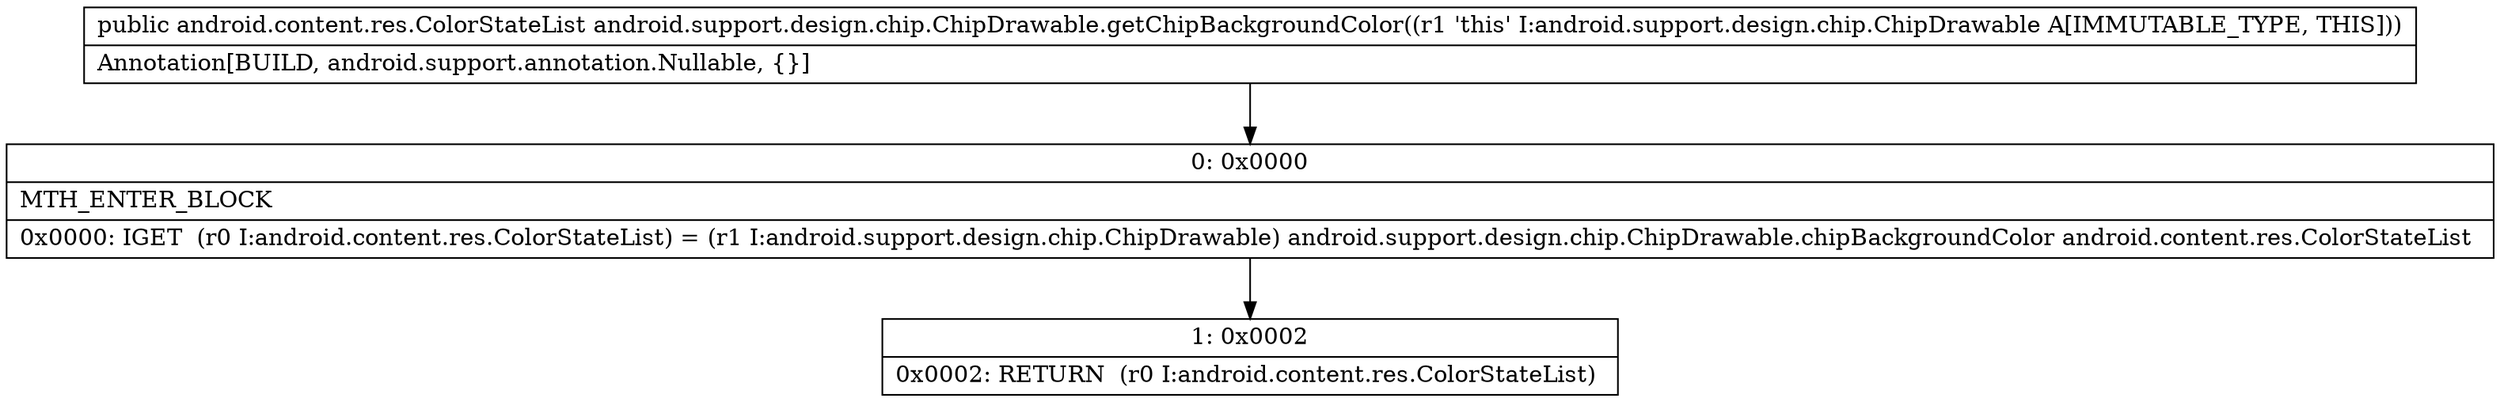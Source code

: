 digraph "CFG forandroid.support.design.chip.ChipDrawable.getChipBackgroundColor()Landroid\/content\/res\/ColorStateList;" {
Node_0 [shape=record,label="{0\:\ 0x0000|MTH_ENTER_BLOCK\l|0x0000: IGET  (r0 I:android.content.res.ColorStateList) = (r1 I:android.support.design.chip.ChipDrawable) android.support.design.chip.ChipDrawable.chipBackgroundColor android.content.res.ColorStateList \l}"];
Node_1 [shape=record,label="{1\:\ 0x0002|0x0002: RETURN  (r0 I:android.content.res.ColorStateList) \l}"];
MethodNode[shape=record,label="{public android.content.res.ColorStateList android.support.design.chip.ChipDrawable.getChipBackgroundColor((r1 'this' I:android.support.design.chip.ChipDrawable A[IMMUTABLE_TYPE, THIS]))  | Annotation[BUILD, android.support.annotation.Nullable, \{\}]\l}"];
MethodNode -> Node_0;
Node_0 -> Node_1;
}

